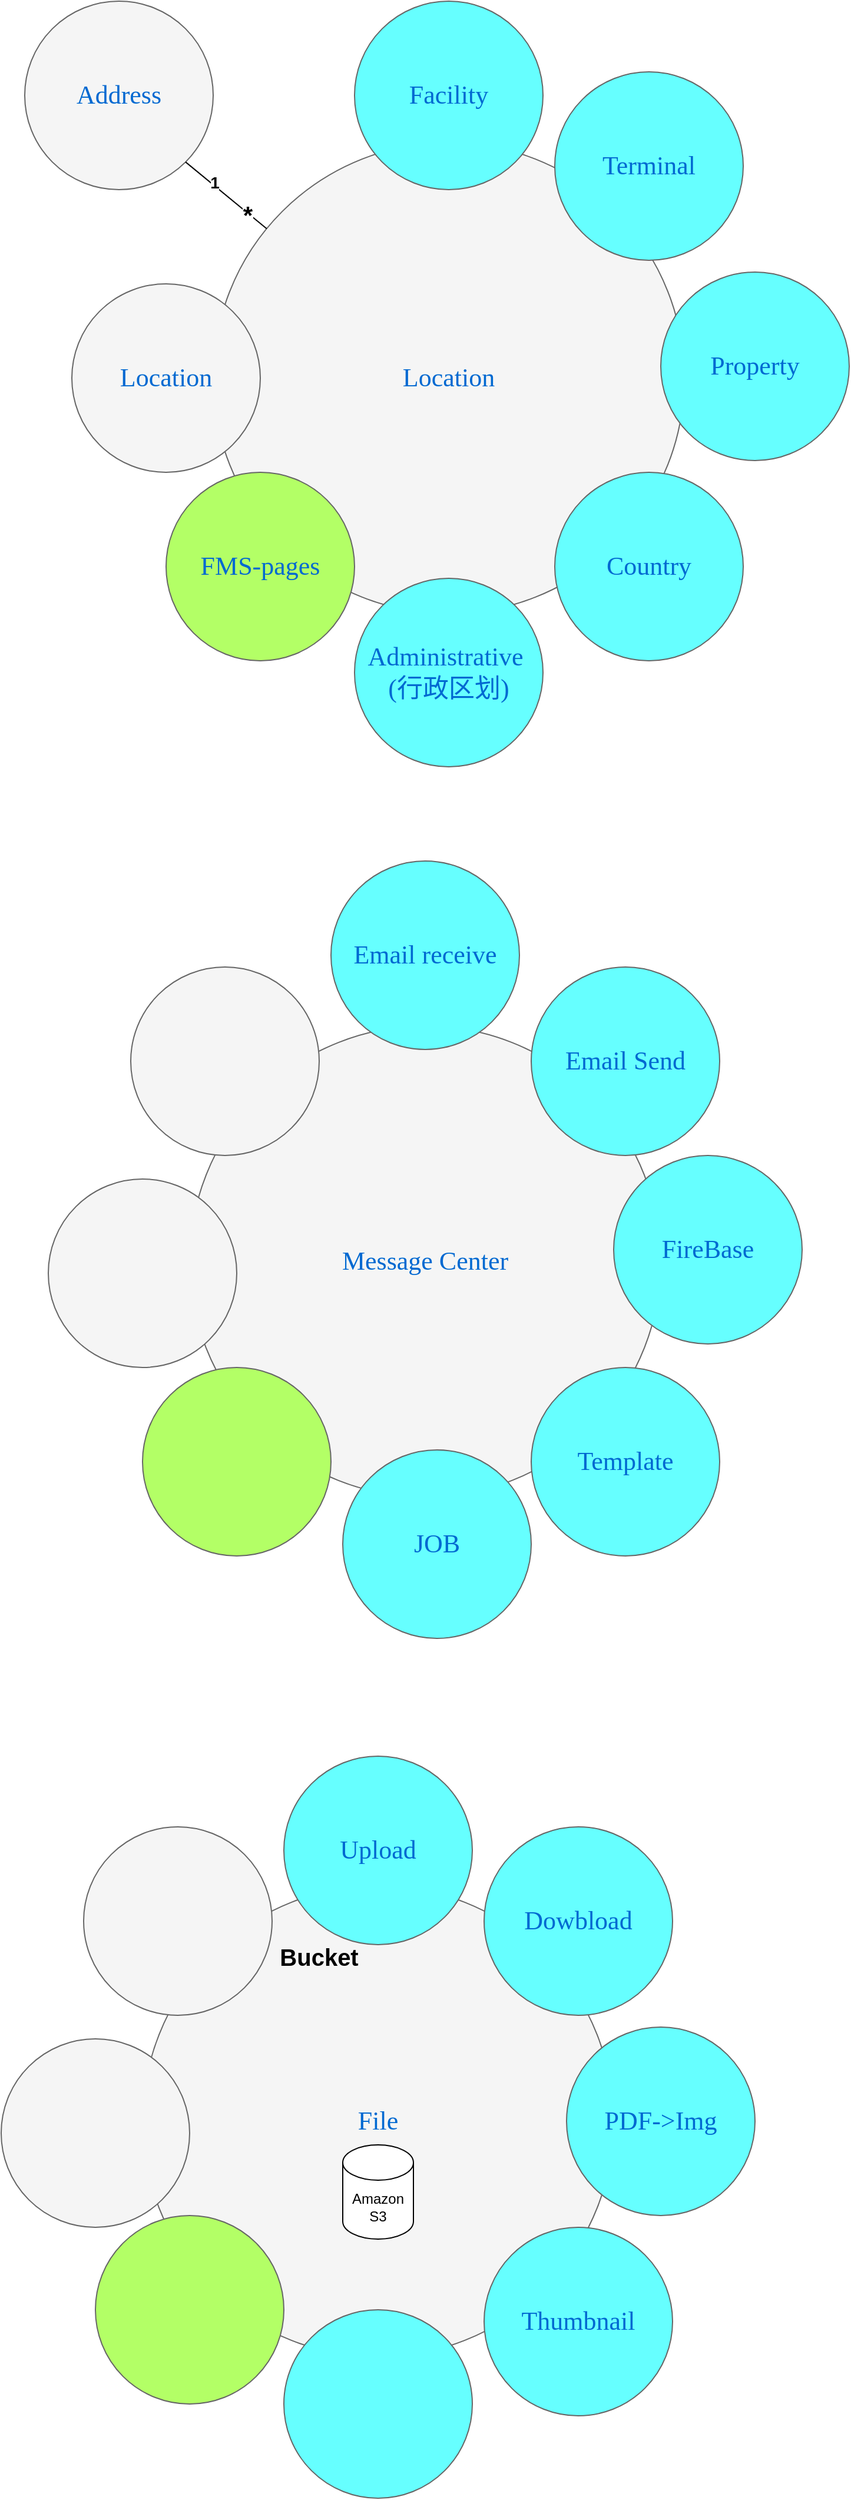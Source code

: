 <mxfile version="24.7.6">
  <diagram name="Page-1" id="dd472eb7-4b8b-5cd9-a60b-b15522922e76">
    <mxGraphModel dx="1420" dy="724" grid="1" gridSize="10" guides="1" tooltips="1" connect="1" arrows="1" fold="1" page="1" pageScale="1" pageWidth="1100" pageHeight="850" background="none" math="0" shadow="0">
      <root>
        <mxCell id="0" />
        <mxCell id="1" parent="0" />
        <mxCell id="374e34682ed331ee-1" value="Location" style="ellipse;whiteSpace=wrap;html=1;rounded=0;shadow=0;dashed=0;comic=0;fontFamily=Verdana;fontSize=22;fontColor=#0069D1;fillColor=#f5f5f5;strokeColor=#666666;" parent="1" vertex="1">
          <mxGeometry x="330" y="190" width="400" height="400" as="geometry" />
        </mxCell>
        <mxCell id="45236fa5f4b8e91a-1" value="Facility" style="ellipse;whiteSpace=wrap;html=1;rounded=0;shadow=0;dashed=0;comic=0;fontFamily=Verdana;fontSize=22;fontColor=#0069D1;fillColor=#66FFFF;strokeColor=#666666;" parent="1" vertex="1">
          <mxGeometry x="450" y="70" width="160" height="160" as="geometry" />
        </mxCell>
        <mxCell id="45236fa5f4b8e91a-2" value="Administrative&amp;nbsp;&lt;div&gt;(行政区划)&lt;/div&gt;" style="ellipse;whiteSpace=wrap;html=1;rounded=0;shadow=0;dashed=0;comic=0;fontFamily=Verdana;fontSize=22;fontColor=#0069D1;fillColor=#66FFFF;strokeColor=#666666;" parent="1" vertex="1">
          <mxGeometry x="450" y="560" width="160" height="160" as="geometry" />
        </mxCell>
        <mxCell id="45236fa5f4b8e91a-3" value="Property" style="ellipse;whiteSpace=wrap;html=1;rounded=0;shadow=0;dashed=0;comic=0;fontFamily=Verdana;fontSize=22;fontColor=#0069D1;fillColor=#66FFFF;strokeColor=#666666;" parent="1" vertex="1">
          <mxGeometry x="710" y="300" width="160" height="160" as="geometry" />
        </mxCell>
        <mxCell id="45236fa5f4b8e91a-4" value="FMS-pages" style="ellipse;whiteSpace=wrap;html=1;rounded=0;shadow=0;dashed=0;comic=0;fontFamily=Verdana;fontSize=22;fontColor=#0069D1;fillColor=#B3FF66;strokeColor=#666666;" parent="1" vertex="1">
          <mxGeometry x="290" y="470" width="160" height="160" as="geometry" />
        </mxCell>
        <mxCell id="45236fa5f4b8e91a-5" value="Address" style="ellipse;whiteSpace=wrap;html=1;rounded=0;shadow=0;dashed=0;comic=0;fontFamily=Verdana;fontSize=22;fontColor=#0069D1;fillColor=#f5f5f5;strokeColor=#666666;" parent="1" vertex="1">
          <mxGeometry x="170" y="70" width="160" height="160" as="geometry" />
        </mxCell>
        <mxCell id="45236fa5f4b8e91a-6" value="Terminal" style="ellipse;whiteSpace=wrap;html=1;rounded=0;shadow=0;dashed=0;comic=0;fontFamily=Verdana;fontSize=22;fontColor=#0069D1;fillColor=#66FFFF;strokeColor=#666666;" parent="1" vertex="1">
          <mxGeometry x="620" y="130" width="160" height="160" as="geometry" />
        </mxCell>
        <mxCell id="45236fa5f4b8e91a-7" value="Country" style="ellipse;whiteSpace=wrap;html=1;rounded=0;shadow=0;dashed=0;comic=0;fontFamily=Verdana;fontSize=22;fontColor=#0069D1;fillColor=#66FFFF;strokeColor=#666666;" parent="1" vertex="1">
          <mxGeometry x="620" y="470" width="160" height="160" as="geometry" />
        </mxCell>
        <mxCell id="45236fa5f4b8e91a-8" value="Location" style="ellipse;whiteSpace=wrap;html=1;rounded=0;shadow=0;dashed=0;comic=0;fontFamily=Verdana;fontSize=22;fontColor=#0069D1;fillColor=#f5f5f5;strokeColor=#666666;" parent="1" vertex="1">
          <mxGeometry x="210" y="310" width="160" height="160" as="geometry" />
        </mxCell>
        <mxCell id="PrTDnXz9bhQl9K0X3mTd-1" value="Message Center" style="ellipse;whiteSpace=wrap;html=1;rounded=0;shadow=0;dashed=0;comic=0;fontFamily=Verdana;fontSize=22;fontColor=#0069D1;fillColor=#f5f5f5;strokeColor=#666666;" parent="1" vertex="1">
          <mxGeometry x="310" y="940" width="400" height="400" as="geometry" />
        </mxCell>
        <mxCell id="PrTDnXz9bhQl9K0X3mTd-2" value="Email receive" style="ellipse;whiteSpace=wrap;html=1;rounded=0;shadow=0;dashed=0;comic=0;fontFamily=Verdana;fontSize=22;fontColor=#0069D1;fillColor=#66FFFF;strokeColor=#666666;" parent="1" vertex="1">
          <mxGeometry x="430" y="800" width="160" height="160" as="geometry" />
        </mxCell>
        <mxCell id="PrTDnXz9bhQl9K0X3mTd-3" value="JOB" style="ellipse;whiteSpace=wrap;html=1;rounded=0;shadow=0;dashed=0;comic=0;fontFamily=Verdana;fontSize=22;fontColor=#0069D1;fillColor=#66FFFF;strokeColor=#666666;" parent="1" vertex="1">
          <mxGeometry x="440" y="1300" width="160" height="160" as="geometry" />
        </mxCell>
        <mxCell id="PrTDnXz9bhQl9K0X3mTd-4" value="FireBase" style="ellipse;whiteSpace=wrap;html=1;rounded=0;shadow=0;dashed=0;comic=0;fontFamily=Verdana;fontSize=22;fontColor=#0069D1;fillColor=#66FFFF;strokeColor=#666666;" parent="1" vertex="1">
          <mxGeometry x="670" y="1050" width="160" height="160" as="geometry" />
        </mxCell>
        <mxCell id="PrTDnXz9bhQl9K0X3mTd-5" value="" style="ellipse;whiteSpace=wrap;html=1;rounded=0;shadow=0;dashed=0;comic=0;fontFamily=Verdana;fontSize=22;fontColor=#0069D1;fillColor=#B3FF66;strokeColor=#666666;" parent="1" vertex="1">
          <mxGeometry x="270" y="1230" width="160" height="160" as="geometry" />
        </mxCell>
        <mxCell id="PrTDnXz9bhQl9K0X3mTd-6" value="" style="ellipse;whiteSpace=wrap;html=1;rounded=0;shadow=0;dashed=0;comic=0;fontFamily=Verdana;fontSize=22;fontColor=#0069D1;fillColor=#f5f5f5;strokeColor=#666666;" parent="1" vertex="1">
          <mxGeometry x="260" y="890" width="160" height="160" as="geometry" />
        </mxCell>
        <mxCell id="PrTDnXz9bhQl9K0X3mTd-7" value="Email Send" style="ellipse;whiteSpace=wrap;html=1;rounded=0;shadow=0;dashed=0;comic=0;fontFamily=Verdana;fontSize=22;fontColor=#0069D1;fillColor=#66FFFF;strokeColor=#666666;" parent="1" vertex="1">
          <mxGeometry x="600" y="890" width="160" height="160" as="geometry" />
        </mxCell>
        <mxCell id="PrTDnXz9bhQl9K0X3mTd-8" value="Template" style="ellipse;whiteSpace=wrap;html=1;rounded=0;shadow=0;dashed=0;comic=0;fontFamily=Verdana;fontSize=22;fontColor=#0069D1;fillColor=#66FFFF;strokeColor=#666666;" parent="1" vertex="1">
          <mxGeometry x="600" y="1230" width="160" height="160" as="geometry" />
        </mxCell>
        <mxCell id="PrTDnXz9bhQl9K0X3mTd-9" value="" style="ellipse;whiteSpace=wrap;html=1;rounded=0;shadow=0;dashed=0;comic=0;fontFamily=Verdana;fontSize=22;fontColor=#0069D1;fillColor=#f5f5f5;strokeColor=#666666;" parent="1" vertex="1">
          <mxGeometry x="190" y="1070" width="160" height="160" as="geometry" />
        </mxCell>
        <mxCell id="PrTDnXz9bhQl9K0X3mTd-10" value="File" style="ellipse;whiteSpace=wrap;html=1;rounded=0;shadow=0;dashed=0;comic=0;fontFamily=Verdana;fontSize=22;fontColor=#0069D1;fillColor=#f5f5f5;strokeColor=#666666;" parent="1" vertex="1">
          <mxGeometry x="270" y="1670" width="400" height="400" as="geometry" />
        </mxCell>
        <mxCell id="PrTDnXz9bhQl9K0X3mTd-11" value="Upload" style="ellipse;whiteSpace=wrap;html=1;rounded=0;shadow=0;dashed=0;comic=0;fontFamily=Verdana;fontSize=22;fontColor=#0069D1;fillColor=#66FFFF;strokeColor=#666666;" parent="1" vertex="1">
          <mxGeometry x="390" y="1560" width="160" height="160" as="geometry" />
        </mxCell>
        <mxCell id="PrTDnXz9bhQl9K0X3mTd-12" value="" style="ellipse;whiteSpace=wrap;html=1;rounded=0;shadow=0;dashed=0;comic=0;fontFamily=Verdana;fontSize=22;fontColor=#0069D1;fillColor=#66FFFF;strokeColor=#666666;" parent="1" vertex="1">
          <mxGeometry x="390" y="2030" width="160" height="160" as="geometry" />
        </mxCell>
        <mxCell id="PrTDnXz9bhQl9K0X3mTd-13" value="PDF-&amp;gt;Img" style="ellipse;whiteSpace=wrap;html=1;rounded=0;shadow=0;dashed=0;comic=0;fontFamily=Verdana;fontSize=22;fontColor=#0069D1;fillColor=#66FFFF;strokeColor=#666666;" parent="1" vertex="1">
          <mxGeometry x="630" y="1790" width="160" height="160" as="geometry" />
        </mxCell>
        <mxCell id="PrTDnXz9bhQl9K0X3mTd-14" value="" style="ellipse;whiteSpace=wrap;html=1;rounded=0;shadow=0;dashed=0;comic=0;fontFamily=Verdana;fontSize=22;fontColor=#0069D1;fillColor=#B3FF66;strokeColor=#666666;" parent="1" vertex="1">
          <mxGeometry x="230" y="1950" width="160" height="160" as="geometry" />
        </mxCell>
        <mxCell id="PrTDnXz9bhQl9K0X3mTd-15" value="" style="ellipse;whiteSpace=wrap;html=1;rounded=0;shadow=0;dashed=0;comic=0;fontFamily=Verdana;fontSize=22;fontColor=#0069D1;fillColor=#f5f5f5;strokeColor=#666666;" parent="1" vertex="1">
          <mxGeometry x="220" y="1620" width="160" height="160" as="geometry" />
        </mxCell>
        <mxCell id="PrTDnXz9bhQl9K0X3mTd-16" value="Dowbload" style="ellipse;whiteSpace=wrap;html=1;rounded=0;shadow=0;dashed=0;comic=0;fontFamily=Verdana;fontSize=22;fontColor=#0069D1;fillColor=#66FFFF;strokeColor=#666666;" parent="1" vertex="1">
          <mxGeometry x="560" y="1620" width="160" height="160" as="geometry" />
        </mxCell>
        <mxCell id="PrTDnXz9bhQl9K0X3mTd-17" value="Thumbnail" style="ellipse;whiteSpace=wrap;html=1;rounded=0;shadow=0;dashed=0;comic=0;fontFamily=Verdana;fontSize=22;fontColor=#0069D1;fillColor=#66FFFF;strokeColor=#666666;" parent="1" vertex="1">
          <mxGeometry x="560" y="1960" width="160" height="160" as="geometry" />
        </mxCell>
        <mxCell id="PrTDnXz9bhQl9K0X3mTd-18" value="" style="ellipse;whiteSpace=wrap;html=1;rounded=0;shadow=0;dashed=0;comic=0;fontFamily=Verdana;fontSize=22;fontColor=#0069D1;fillColor=#f5f5f5;strokeColor=#666666;" parent="1" vertex="1">
          <mxGeometry x="150" y="1800" width="160" height="160" as="geometry" />
        </mxCell>
        <mxCell id="PrTDnXz9bhQl9K0X3mTd-19" value="Bucket" style="text;html=1;align=center;verticalAlign=middle;whiteSpace=wrap;rounded=0;fontStyle=1;fontSize=20;" parent="1" vertex="1">
          <mxGeometry x="390" y="1715" width="60" height="30" as="geometry" />
        </mxCell>
        <mxCell id="sY7jtk7sxgQmFmKm8Wxy-5" value="" style="endArrow=none;html=1;rounded=0;entryX=1;entryY=1;entryDx=0;entryDy=0;" edge="1" parent="1" source="374e34682ed331ee-1" target="45236fa5f4b8e91a-5">
          <mxGeometry width="50" height="50" relative="1" as="geometry">
            <mxPoint x="220" y="280" as="sourcePoint" />
            <mxPoint x="270" y="230" as="targetPoint" />
          </mxGeometry>
        </mxCell>
        <mxCell id="sY7jtk7sxgQmFmKm8Wxy-6" value="1" style="edgeLabel;html=1;align=center;verticalAlign=middle;resizable=0;points=[];fontStyle=1;fontSize=14;" vertex="1" connectable="0" parent="sY7jtk7sxgQmFmKm8Wxy-5">
          <mxGeometry x="0.328" y="-2" relative="1" as="geometry">
            <mxPoint as="offset" />
          </mxGeometry>
        </mxCell>
        <mxCell id="sY7jtk7sxgQmFmKm8Wxy-7" value="*" style="edgeLabel;html=1;align=center;verticalAlign=middle;resizable=0;points=[];fontStyle=1;fontSize=21;" vertex="1" connectable="0" parent="sY7jtk7sxgQmFmKm8Wxy-5">
          <mxGeometry x="-0.543" y="1" relative="1" as="geometry">
            <mxPoint as="offset" />
          </mxGeometry>
        </mxCell>
        <mxCell id="sY7jtk7sxgQmFmKm8Wxy-9" value="Amazon S3" style="shape=cylinder3;whiteSpace=wrap;html=1;boundedLbl=1;backgroundOutline=1;size=15;" vertex="1" parent="1">
          <mxGeometry x="440" y="1890" width="60" height="80" as="geometry" />
        </mxCell>
      </root>
    </mxGraphModel>
  </diagram>
</mxfile>
